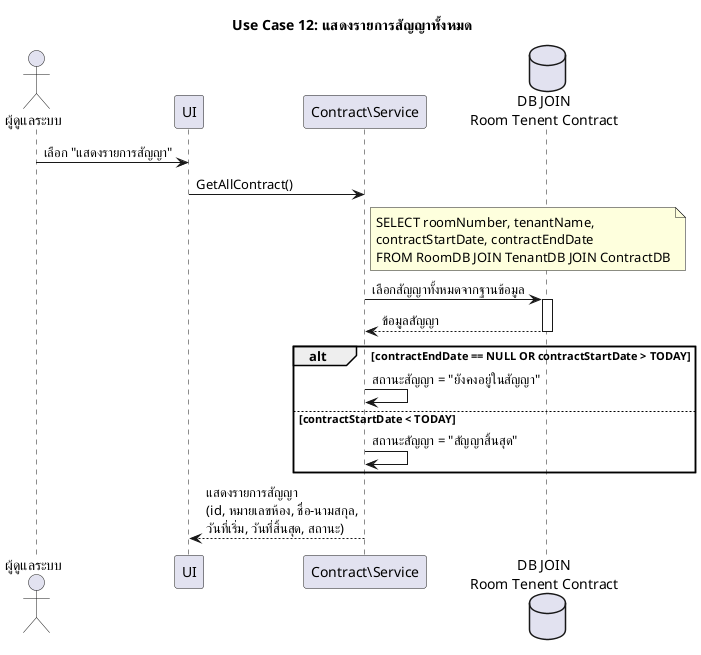 @startuml Use Case 12: แสดงรายการสัญญาทั้งหมด
title Use Case 12: แสดงรายการสัญญาทั้งหมด
skinparam defaultFontName "TH Sarabun New"

actor "ผู้ดูแลระบบ" as Admin
participant "UI" as UI
participant "Contract\Service" as ConMS
database "DB JOIN\nRoom Tenent Contract" as joinDB

Admin -> UI: เลือก "แสดงรายการสัญญา"
UI -> ConMS: GetAllContract()

note right of ConMS
SELECT roomNumber, tenantName,
contractStartDate, contractEndDate
FROM RoomDB JOIN TenantDB JOIN ContractDB
end note
ConMS -> joinDB: เลือกสัญญาทั้งหมดจากฐานข้อมูล
activate joinDB
joinDB --> ConMS: ข้อมูลสัญญา
deactivate joinDB

alt contractEndDate == NULL OR contractStartDate > TODAY
    ConMS -> ConMS: สถานะสัญญา = "ยังคงอยู่ในสัญญา"
else contractStartDate < TODAY
    ConMS -> ConMS: สถานะสัญญา = "สัญญาสิ้นสุด"
end

ConMS --> UI: แสดงรายการสัญญา\n(id, หมายเลขห้อง, ชื่อ-นามสกุล,\nวันที่เริ่ม, วันที่สิ้นสุด, สถานะ)

@enduml
